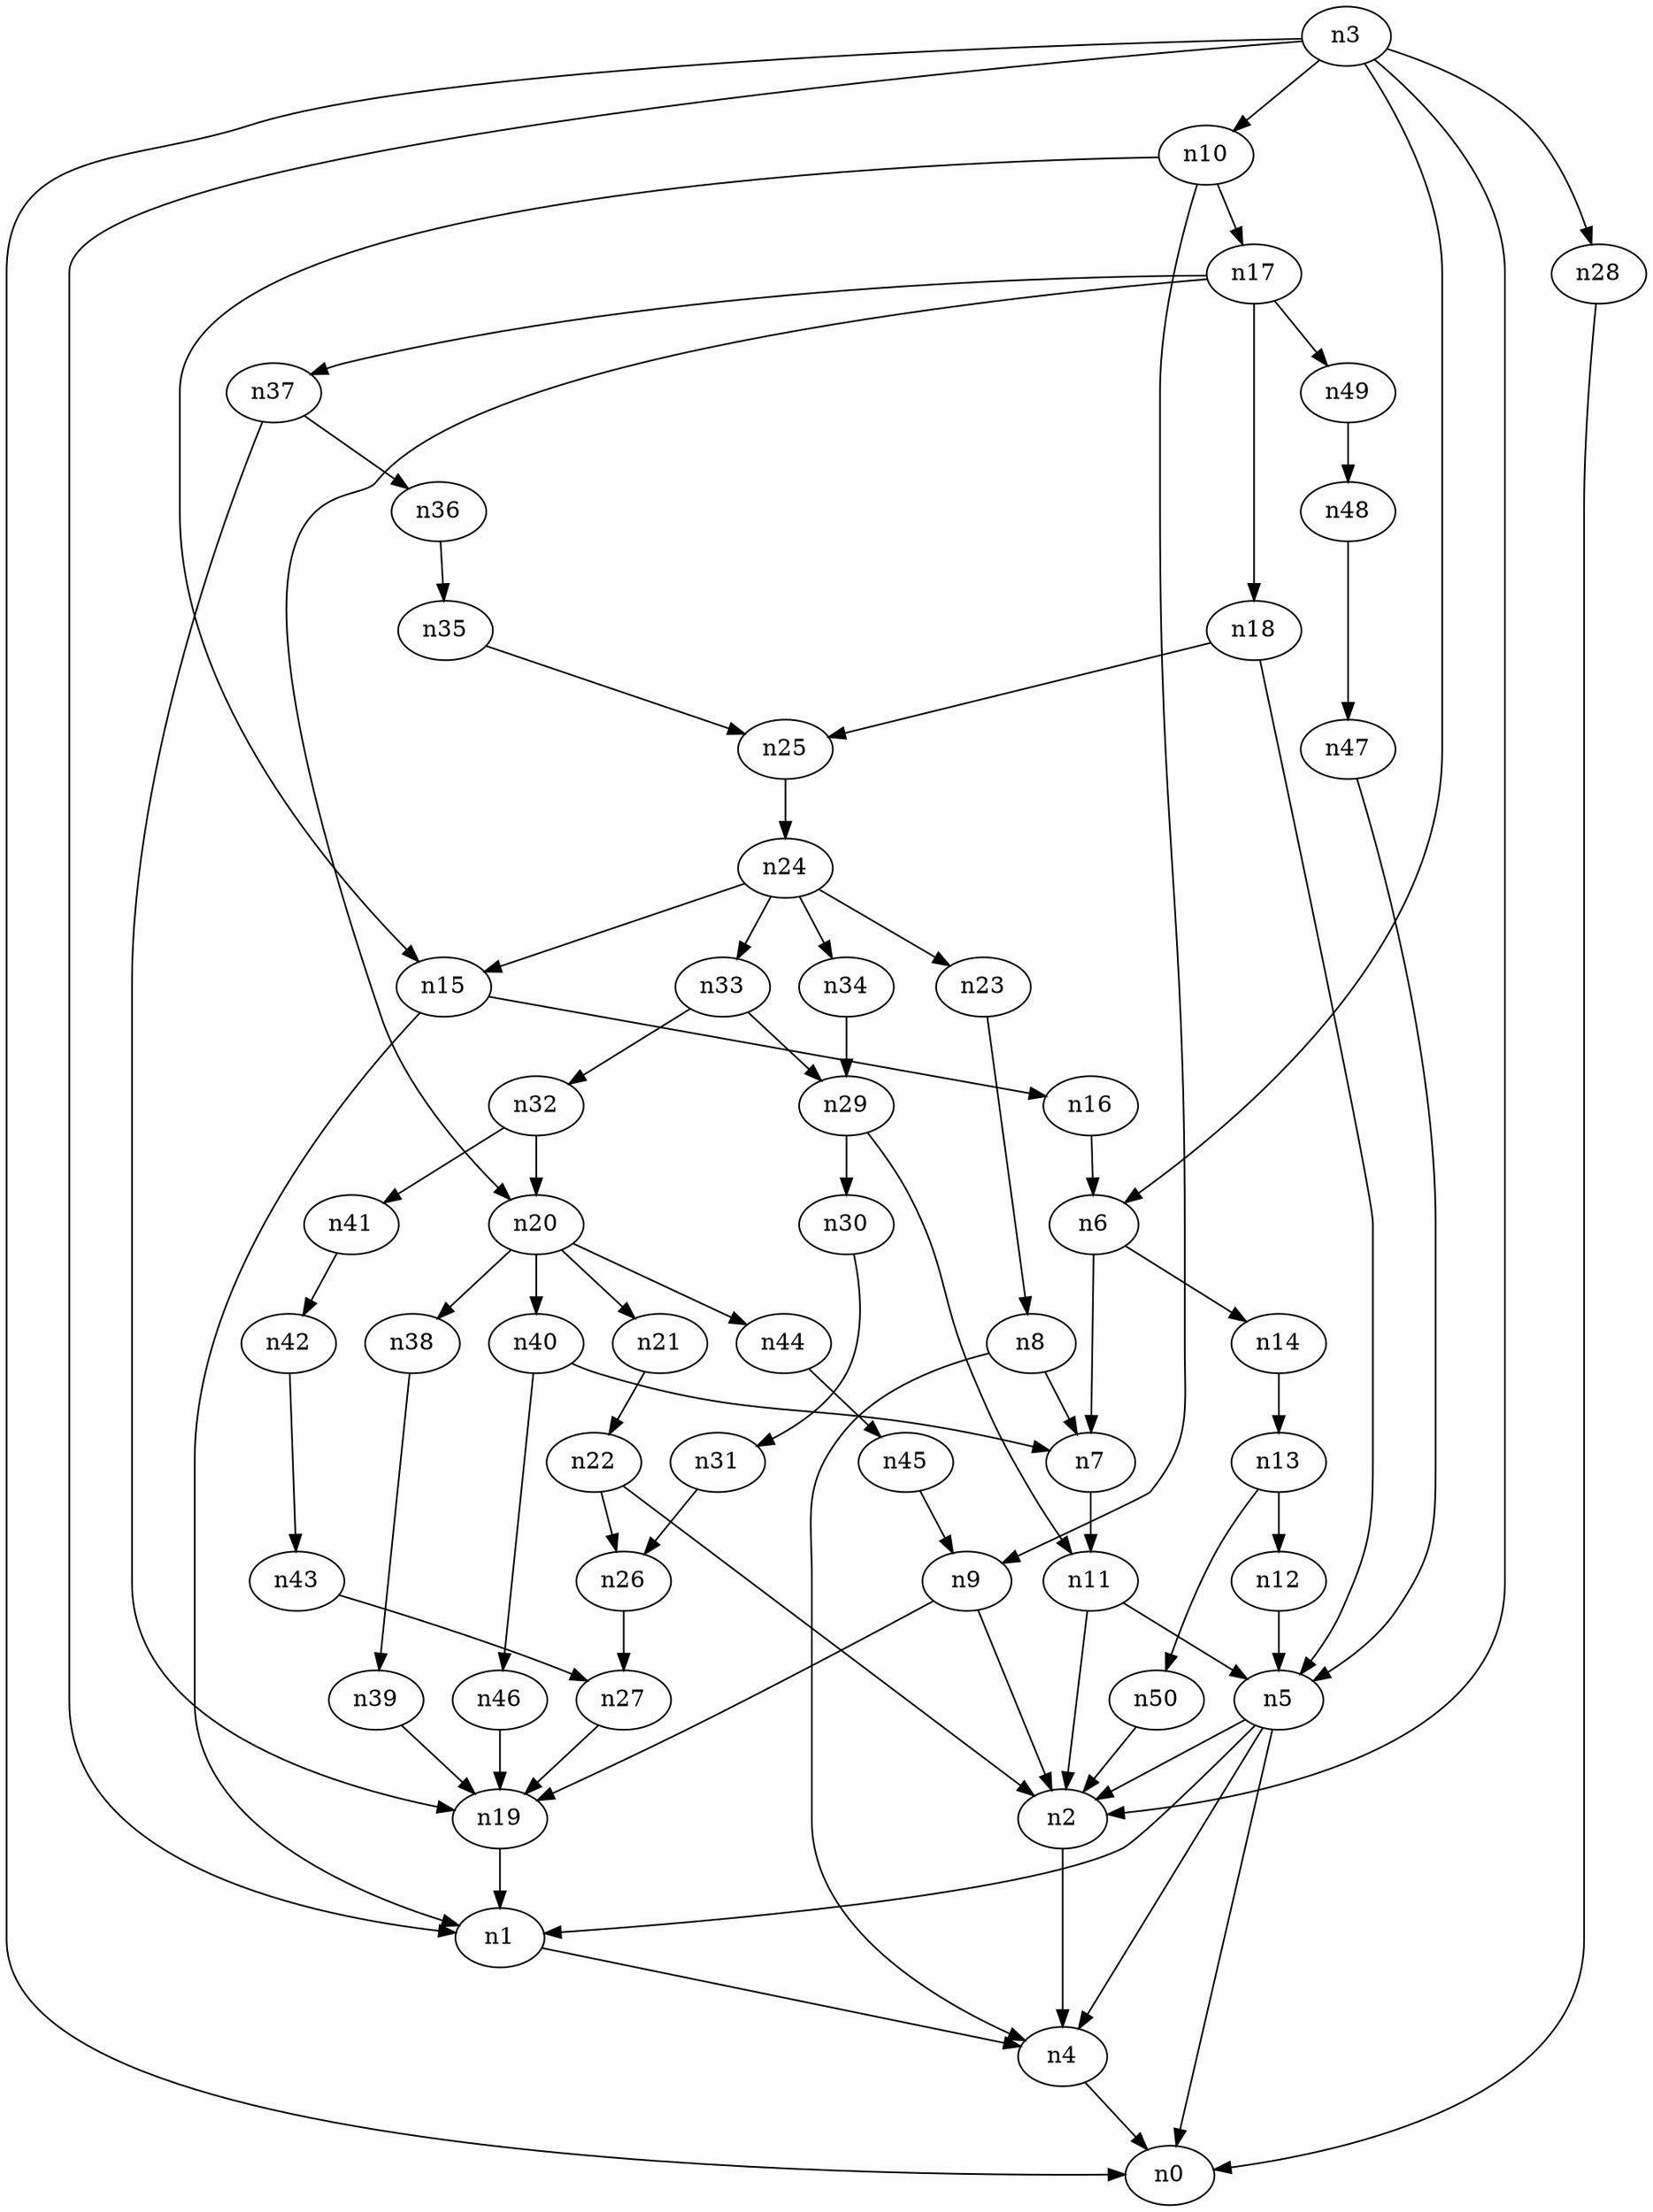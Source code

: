 digraph G {
	n1 -> n4	 [_graphml_id=e4];
	n2 -> n4	 [_graphml_id=e7];
	n3 -> n0	 [_graphml_id=e0];
	n3 -> n1	 [_graphml_id=e3];
	n3 -> n2	 [_graphml_id=e6];
	n3 -> n6	 [_graphml_id=e9];
	n3 -> n10	 [_graphml_id=e15];
	n3 -> n28	 [_graphml_id=e43];
	n4 -> n0	 [_graphml_id=e1];
	n5 -> n0	 [_graphml_id=e2];
	n5 -> n1	 [_graphml_id=e5];
	n5 -> n2	 [_graphml_id=e8];
	n5 -> n4	 [_graphml_id=e75];
	n6 -> n7	 [_graphml_id=e10];
	n6 -> n14	 [_graphml_id=e22];
	n7 -> n11	 [_graphml_id=e16];
	n8 -> n4	 [_graphml_id=e12];
	n8 -> n7	 [_graphml_id=e11];
	n9 -> n2	 [_graphml_id=e13];
	n9 -> n19	 [_graphml_id=e30];
	n10 -> n9	 [_graphml_id=e14];
	n10 -> n15	 [_graphml_id=e31];
	n10 -> n17	 [_graphml_id=e26];
	n11 -> n2	 [_graphml_id=e18];
	n11 -> n5	 [_graphml_id=e17];
	n12 -> n5	 [_graphml_id=e19];
	n13 -> n12	 [_graphml_id=e20];
	n13 -> n50	 [_graphml_id=e81];
	n14 -> n13	 [_graphml_id=e21];
	n15 -> n1	 [_graphml_id=e23];
	n15 -> n16	 [_graphml_id=e24];
	n16 -> n6	 [_graphml_id=e25];
	n17 -> n18	 [_graphml_id=e27];
	n17 -> n20	 [_graphml_id=e32];
	n17 -> n37	 [_graphml_id=e59];
	n17 -> n49	 [_graphml_id=e79];
	n18 -> n5	 [_graphml_id=e28];
	n18 -> n25	 [_graphml_id=e39];
	n19 -> n1	 [_graphml_id=e29];
	n20 -> n21	 [_graphml_id=e33];
	n20 -> n38	 [_graphml_id=e60];
	n20 -> n40	 [_graphml_id=e64];
	n20 -> n44	 [_graphml_id=e70];
	n21 -> n22	 [_graphml_id=e34];
	n22 -> n2	 [_graphml_id=e35];
	n22 -> n26	 [_graphml_id=e40];
	n23 -> n8	 [_graphml_id=e36];
	n24 -> n15	 [_graphml_id=e45];
	n24 -> n23	 [_graphml_id=e37];
	n24 -> n33	 [_graphml_id=e55];
	n24 -> n34	 [_graphml_id=e54];
	n25 -> n24	 [_graphml_id=e38];
	n26 -> n27	 [_graphml_id=e41];
	n27 -> n19	 [_graphml_id=e42];
	n28 -> n0	 [_graphml_id=e44];
	n29 -> n11	 [_graphml_id=e46];
	n29 -> n30	 [_graphml_id=e47];
	n30 -> n31	 [_graphml_id=e48];
	n31 -> n26	 [_graphml_id=e49];
	n32 -> n20	 [_graphml_id=e50];
	n32 -> n41	 [_graphml_id=e66];
	n33 -> n29	 [_graphml_id=e52];
	n33 -> n32	 [_graphml_id=e51];
	n34 -> n29	 [_graphml_id=e53];
	n35 -> n25	 [_graphml_id=e56];
	n36 -> n35	 [_graphml_id=e57];
	n37 -> n19	 [_graphml_id=e65];
	n37 -> n36	 [_graphml_id=e58];
	n38 -> n39	 [_graphml_id=e61];
	n39 -> n19	 [_graphml_id=e62];
	n40 -> n7	 [_graphml_id=e63];
	n40 -> n46	 [_graphml_id=e74];
	n41 -> n42	 [_graphml_id=e67];
	n42 -> n43	 [_graphml_id=e68];
	n43 -> n27	 [_graphml_id=e69];
	n44 -> n45	 [_graphml_id=e71];
	n45 -> n9	 [_graphml_id=e72];
	n46 -> n19	 [_graphml_id=e73];
	n47 -> n5	 [_graphml_id=e76];
	n48 -> n47	 [_graphml_id=e77];
	n49 -> n48	 [_graphml_id=e78];
	n50 -> n2	 [_graphml_id=e80];
}
